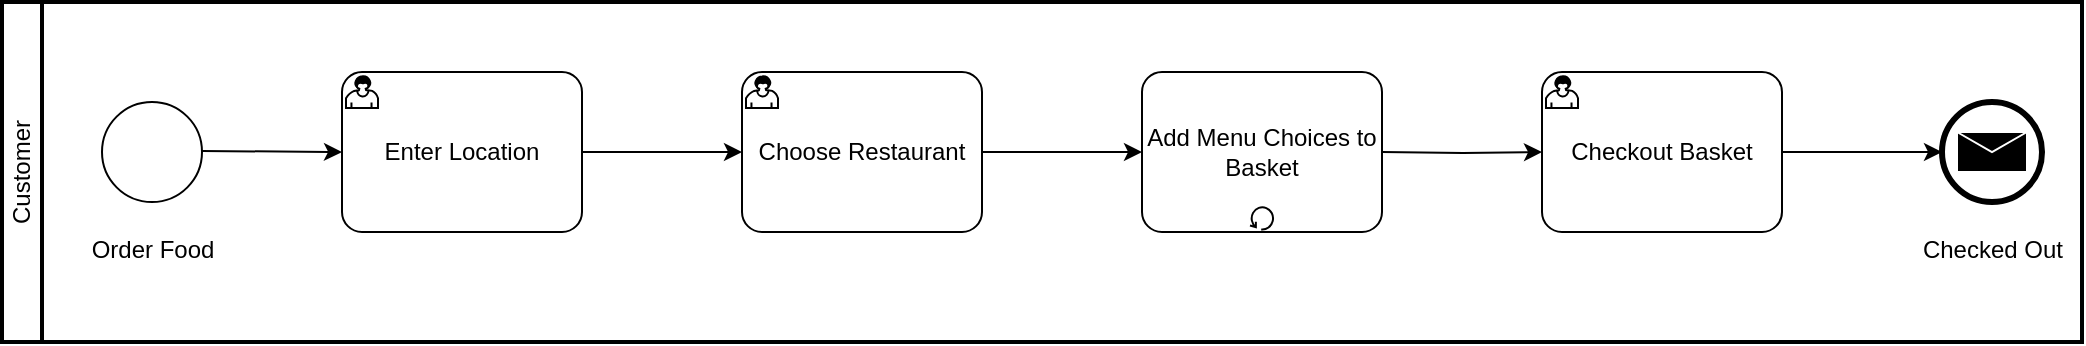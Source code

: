 <mxfile version="25.0.2">
  <diagram name="Page-1" id="7sZZhZQYJ6A7HRFJShOR">
    <mxGraphModel dx="1482" dy="907" grid="1" gridSize="10" guides="1" tooltips="1" connect="1" arrows="1" fold="1" page="1" pageScale="1" pageWidth="1169" pageHeight="827" math="0" shadow="0">
      <root>
        <mxCell id="0" />
        <mxCell id="1" parent="0" />
        <mxCell id="yy8FoaT7gGSfIcrs7NXh-16" value="Customer" style="swimlane;html=1;startSize=20;fontStyle=0;collapsible=0;horizontal=0;swimlaneLine=1;swimlaneFillColor=#ffffff;strokeWidth=2;whiteSpace=wrap;" vertex="1" parent="1">
          <mxGeometry x="60" y="190" width="1040" height="170" as="geometry" />
        </mxCell>
        <mxCell id="yy8FoaT7gGSfIcrs7NXh-18" style="edgeStyle=orthogonalEdgeStyle;rounded=0;orthogonalLoop=1;jettySize=auto;html=1;entryX=0;entryY=0.5;entryDx=0;entryDy=0;entryPerimeter=0;" edge="1" parent="yy8FoaT7gGSfIcrs7NXh-16" target="yy8FoaT7gGSfIcrs7NXh-9">
          <mxGeometry relative="1" as="geometry">
            <mxPoint x="100" y="74.5" as="sourcePoint" />
            <mxPoint x="180" y="74.5" as="targetPoint" />
          </mxGeometry>
        </mxCell>
        <mxCell id="yy8FoaT7gGSfIcrs7NXh-1" value="" style="points=[[0.145,0.145,0],[0.5,0,0],[0.855,0.145,0],[1,0.5,0],[0.855,0.855,0],[0.5,1,0],[0.145,0.855,0],[0,0.5,0]];shape=mxgraph.bpmn.event;html=1;verticalLabelPosition=bottom;labelBackgroundColor=#ffffff;verticalAlign=top;align=center;perimeter=ellipsePerimeter;outlineConnect=0;aspect=fixed;outline=standard;symbol=general;" vertex="1" parent="1">
          <mxGeometry x="110" y="240" width="50" height="50" as="geometry" />
        </mxCell>
        <mxCell id="yy8FoaT7gGSfIcrs7NXh-5" value="" style="edgeStyle=orthogonalEdgeStyle;rounded=0;orthogonalLoop=1;jettySize=auto;html=1;" edge="1" parent="1" source="yy8FoaT7gGSfIcrs7NXh-2">
          <mxGeometry relative="1" as="geometry">
            <mxPoint x="630" y="265" as="targetPoint" />
          </mxGeometry>
        </mxCell>
        <mxCell id="yy8FoaT7gGSfIcrs7NXh-2" value="Choose Restaurant" style="points=[[0.25,0,0],[0.5,0,0],[0.75,0,0],[1,0.25,0],[1,0.5,0],[1,0.75,0],[0.75,1,0],[0.5,1,0],[0.25,1,0],[0,0.75,0],[0,0.5,0],[0,0.25,0]];shape=mxgraph.bpmn.task;whiteSpace=wrap;rectStyle=rounded;size=10;html=1;container=1;expand=0;collapsible=0;taskMarker=user;" vertex="1" parent="1">
          <mxGeometry x="430" y="225" width="120" height="80" as="geometry" />
        </mxCell>
        <mxCell id="yy8FoaT7gGSfIcrs7NXh-7" value="" style="edgeStyle=orthogonalEdgeStyle;rounded=0;orthogonalLoop=1;jettySize=auto;html=1;" edge="1" parent="1" target="yy8FoaT7gGSfIcrs7NXh-6">
          <mxGeometry relative="1" as="geometry">
            <mxPoint x="750" y="265" as="sourcePoint" />
          </mxGeometry>
        </mxCell>
        <mxCell id="yy8FoaT7gGSfIcrs7NXh-13" value="" style="edgeStyle=orthogonalEdgeStyle;rounded=0;orthogonalLoop=1;jettySize=auto;html=1;" edge="1" parent="1" source="yy8FoaT7gGSfIcrs7NXh-6" target="yy8FoaT7gGSfIcrs7NXh-12">
          <mxGeometry relative="1" as="geometry" />
        </mxCell>
        <mxCell id="yy8FoaT7gGSfIcrs7NXh-6" value="Checkout Basket" style="points=[[0.25,0,0],[0.5,0,0],[0.75,0,0],[1,0.25,0],[1,0.5,0],[1,0.75,0],[0.75,1,0],[0.5,1,0],[0.25,1,0],[0,0.75,0],[0,0.5,0],[0,0.25,0]];shape=mxgraph.bpmn.task;whiteSpace=wrap;rectStyle=rounded;size=10;html=1;container=1;expand=0;collapsible=0;taskMarker=user;" vertex="1" parent="1">
          <mxGeometry x="830" y="225" width="120" height="80" as="geometry" />
        </mxCell>
        <mxCell id="yy8FoaT7gGSfIcrs7NXh-8" value="Add Menu Choices to Basket" style="points=[[0.25,0,0],[0.5,0,0],[0.75,0,0],[1,0.25,0],[1,0.5,0],[1,0.75,0],[0.75,1,0],[0.5,1,0],[0.25,1,0],[0,0.75,0],[0,0.5,0],[0,0.25,0]];shape=mxgraph.bpmn.task;whiteSpace=wrap;rectStyle=rounded;size=10;html=1;container=1;expand=0;collapsible=0;taskMarker=abstract;isLoopStandard=1;" vertex="1" parent="1">
          <mxGeometry x="630" y="225" width="120" height="80" as="geometry" />
        </mxCell>
        <mxCell id="yy8FoaT7gGSfIcrs7NXh-9" value="Enter Location" style="points=[[0.25,0,0],[0.5,0,0],[0.75,0,0],[1,0.25,0],[1,0.5,0],[1,0.75,0],[0.75,1,0],[0.5,1,0],[0.25,1,0],[0,0.75,0],[0,0.5,0],[0,0.25,0]];shape=mxgraph.bpmn.task;whiteSpace=wrap;rectStyle=rounded;size=10;html=1;container=1;expand=0;collapsible=0;taskMarker=user;" vertex="1" parent="1">
          <mxGeometry x="230" y="225" width="120" height="80" as="geometry" />
        </mxCell>
        <mxCell id="yy8FoaT7gGSfIcrs7NXh-11" style="edgeStyle=orthogonalEdgeStyle;rounded=0;orthogonalLoop=1;jettySize=auto;html=1;entryX=0;entryY=0.5;entryDx=0;entryDy=0;entryPerimeter=0;" edge="1" parent="1" source="yy8FoaT7gGSfIcrs7NXh-9" target="yy8FoaT7gGSfIcrs7NXh-2">
          <mxGeometry relative="1" as="geometry" />
        </mxCell>
        <mxCell id="yy8FoaT7gGSfIcrs7NXh-12" value="" style="points=[[0.145,0.145,0],[0.5,0,0],[0.855,0.145,0],[1,0.5,0],[0.855,0.855,0],[0.5,1,0],[0.145,0.855,0],[0,0.5,0]];shape=mxgraph.bpmn.event;html=1;verticalLabelPosition=bottom;labelBackgroundColor=#ffffff;verticalAlign=top;align=center;perimeter=ellipsePerimeter;outlineConnect=0;aspect=fixed;outline=end;symbol=message;" vertex="1" parent="1">
          <mxGeometry x="1030" y="240" width="50" height="50" as="geometry" />
        </mxCell>
        <mxCell id="yy8FoaT7gGSfIcrs7NXh-14" value="Order Food" style="text;html=1;align=center;verticalAlign=middle;whiteSpace=wrap;rounded=0;" vertex="1" parent="1">
          <mxGeometry x="97.5" y="299" width="75" height="30" as="geometry" />
        </mxCell>
        <mxCell id="yy8FoaT7gGSfIcrs7NXh-15" value="Checked Out" style="text;html=1;align=center;verticalAlign=middle;whiteSpace=wrap;rounded=0;" vertex="1" parent="1">
          <mxGeometry x="1017.5" y="299" width="75" height="30" as="geometry" />
        </mxCell>
      </root>
    </mxGraphModel>
  </diagram>
</mxfile>
